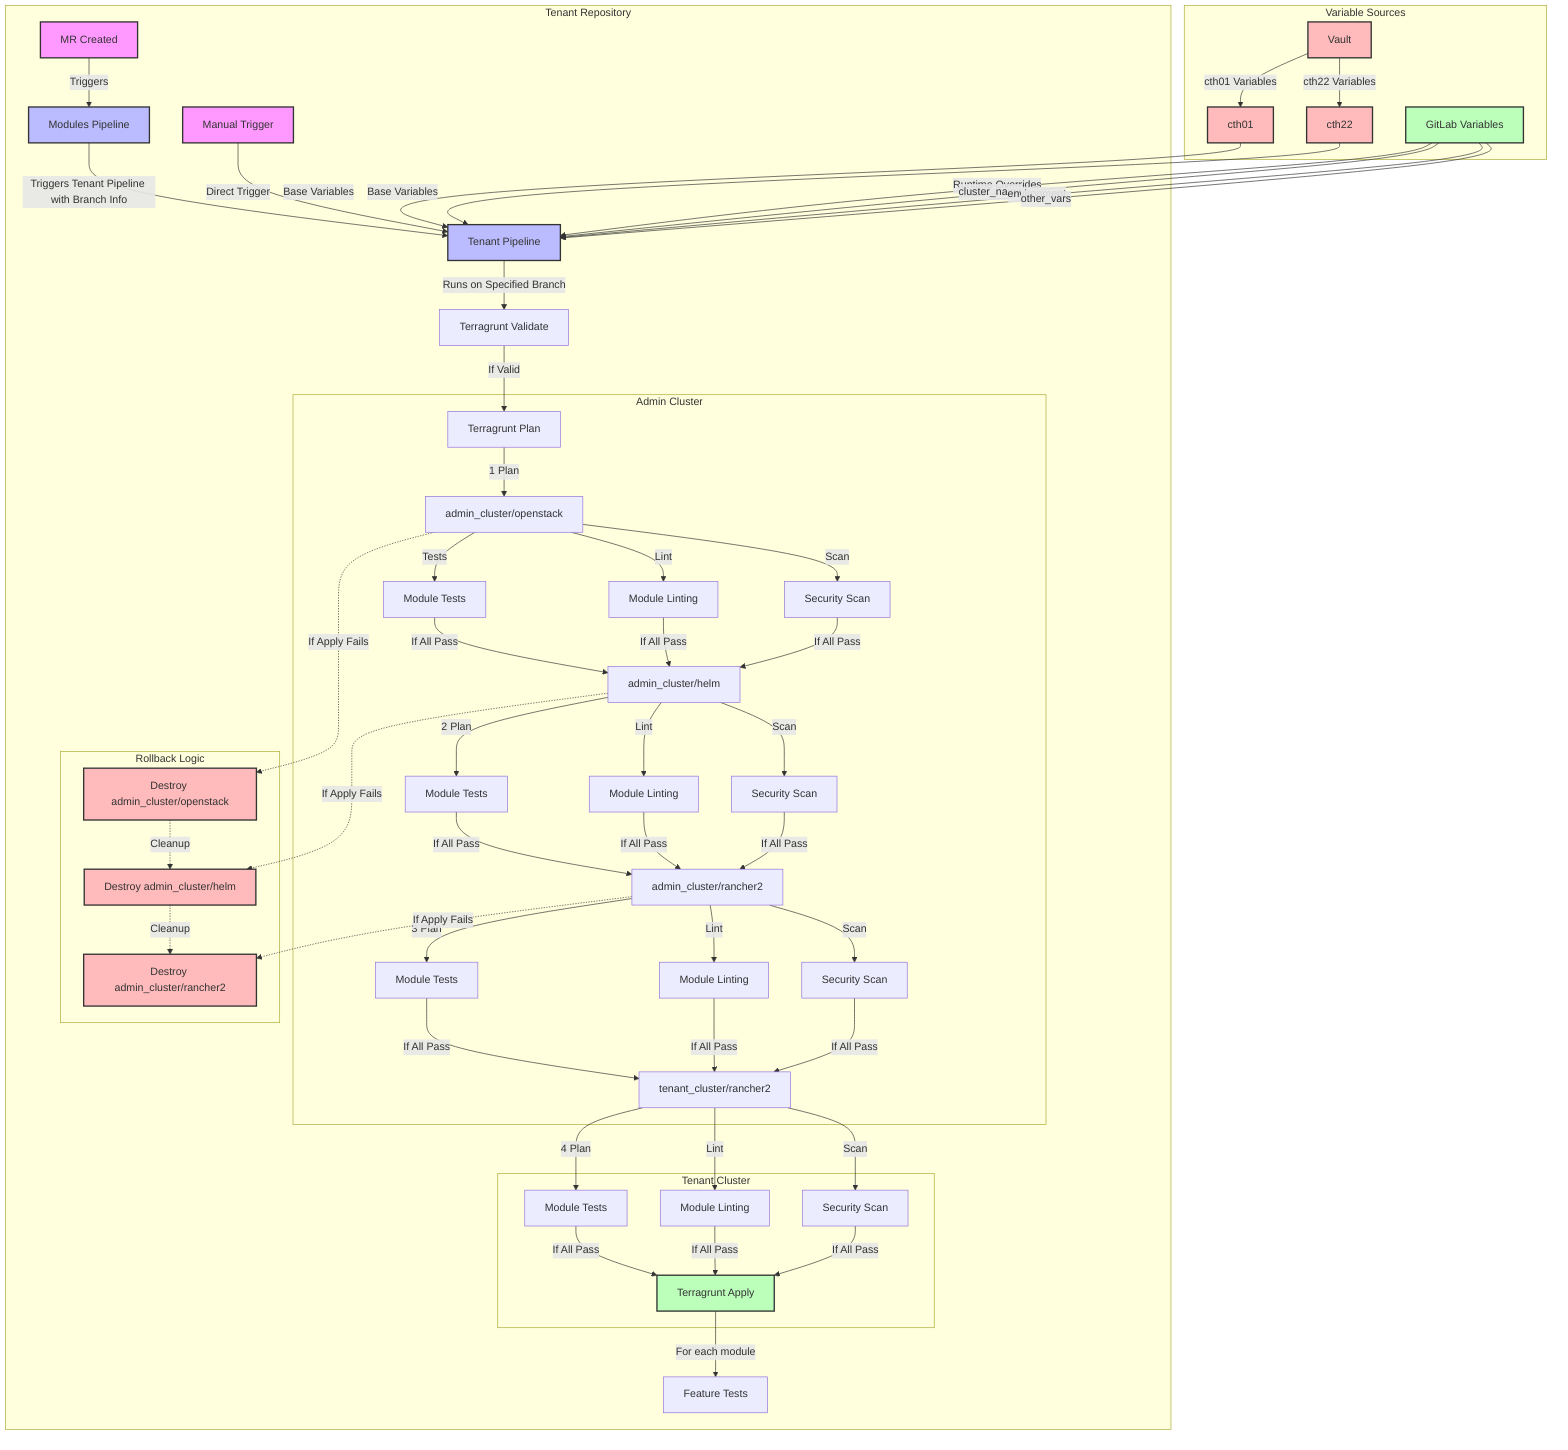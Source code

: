 graph TD
    subgraph "Tenant Repository"
        MR[MR Created] --> |Triggers| MP[Modules Pipeline]
        MP --> |Triggers Tenant Pipeline with Branch Info| TP[Tenant Pipeline]
        Manual[Manual Trigger] --> |Direct Trigger| TP
        TP --> |Runs on Specified Branch| TV[Terragrunt Validate]
        TV --> |If Valid| TP1[Terragrunt Plan]
        
        subgraph "Admin Cluster"
            TP1 --> |1 Plan| AC1[admin_cluster/openstack]
            AC1 --> |Tests| AC1T[Module Tests]
            AC1 --> |Lint| AC1L[Module Linting]
            AC1 --> |Scan| AC1S[Security Scan]
            AC1T & AC1L & AC1S --> |If All Pass| AC2[admin_cluster/helm]
            
            AC2 --> |2 Plan| AC2T[Module Tests]
            AC2 --> |Lint| AC2L[Module Linting]
            AC2 --> |Scan| AC2S[Security Scan]
            AC2T & AC2L & AC2S --> |If All Pass| AC3[admin_cluster/rancher2]
            
            AC3 --> |3 Plan| AC3T[Module Tests]
            AC3 --> |Lint| AC3L[Module Linting]
            AC3 --> |Scan| AC3S[Security Scan]
            AC3T & AC3L & AC3S --> |If All Pass| TC1[tenant_cluster/rancher2]
        end
        
        subgraph "Tenant Cluster"
            TC1 --> |4 Plan| TC1T[Module Tests]
            TC1 --> |Lint| TC1L[Module Linting]
            TC1 --> |Scan| TC1S[Security Scan]
            TC1T & TC1L & TC1S --> |If All Pass| TA[Terragrunt Apply]
        end
        
        TA --> |For each module| TF[Feature Tests]

        subgraph "Rollback Logic"
            AC1 -.-> |If Apply Fails| RD1[Destroy admin_cluster/openstack]
            AC2 -.-> |If Apply Fails| RD2[Destroy admin_cluster/helm]
            AC3 -.-> |If Apply Fails| RD3[Destroy admin_cluster/rancher2]
            RD1 -.-> |Cleanup| RD2
            RD2 -.-> |Cleanup| RD3
        end
    end

    subgraph "Variable Sources"
        V[Vault] --> |cth01 Variables| V1[cth01]
        V --> |cth22 Variables| V2[cth22]
        V1 & V2 --> |Base Variables| TP
        
        GL[GitLab Variables] --> |Runtime Overrides| TP
        GL --> |cluster_name| TP
        GL --> |environment| TP
        GL --> |other_vars| TP
    end

    style MR fill:#f9f,stroke:#333,stroke-width:2px
    style Manual fill:#f9f,stroke:#333,stroke-width:2px
    style MP fill:#bbf,stroke:#333,stroke-width:2px
    style TP fill:#bbf,stroke:#333,stroke-width:2px
    style TA fill:#bfb,stroke:#333,stroke-width:2px
    style V fill:#fbb,stroke:#333,stroke-width:2px
    style V1 fill:#fbb,stroke:#333,stroke-width:2px
    style V2 fill:#fbb,stroke:#333,stroke-width:2px
    style GL fill:#bfb,stroke:#333,stroke-width:2px
    style RD1 fill:#fbb,stroke:#333,stroke-width:2px
    style RD2 fill:#fbb,stroke:#333,stroke-width:2px
    style RD3 fill:#fbb,stroke:#333,stroke-width:2px